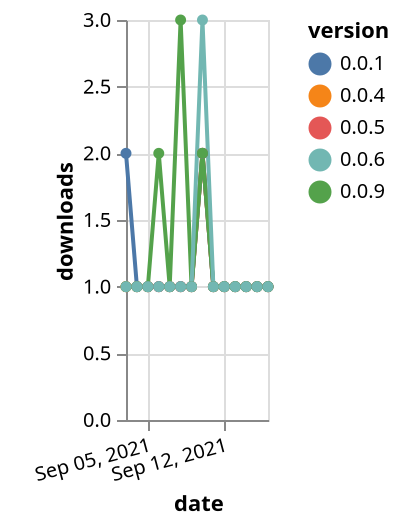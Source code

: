 {"$schema": "https://vega.github.io/schema/vega-lite/v5.json", "description": "A simple bar chart with embedded data.", "data": {"values": [{"date": "2021-09-03", "total": 149, "delta": 1, "version": "0.0.5"}, {"date": "2021-09-04", "total": 150, "delta": 1, "version": "0.0.5"}, {"date": "2021-09-05", "total": 151, "delta": 1, "version": "0.0.5"}, {"date": "2021-09-06", "total": 152, "delta": 1, "version": "0.0.5"}, {"date": "2021-09-07", "total": 153, "delta": 1, "version": "0.0.5"}, {"date": "2021-09-08", "total": 154, "delta": 1, "version": "0.0.5"}, {"date": "2021-09-09", "total": 155, "delta": 1, "version": "0.0.5"}, {"date": "2021-09-10", "total": 157, "delta": 2, "version": "0.0.5"}, {"date": "2021-09-11", "total": 158, "delta": 1, "version": "0.0.5"}, {"date": "2021-09-12", "total": 159, "delta": 1, "version": "0.0.5"}, {"date": "2021-09-13", "total": 160, "delta": 1, "version": "0.0.5"}, {"date": "2021-09-14", "total": 161, "delta": 1, "version": "0.0.5"}, {"date": "2021-09-15", "total": 162, "delta": 1, "version": "0.0.5"}, {"date": "2021-09-16", "total": 163, "delta": 1, "version": "0.0.5"}, {"date": "2021-09-03", "total": 173, "delta": 1, "version": "0.0.4"}, {"date": "2021-09-04", "total": 174, "delta": 1, "version": "0.0.4"}, {"date": "2021-09-05", "total": 175, "delta": 1, "version": "0.0.4"}, {"date": "2021-09-06", "total": 176, "delta": 1, "version": "0.0.4"}, {"date": "2021-09-07", "total": 177, "delta": 1, "version": "0.0.4"}, {"date": "2021-09-08", "total": 178, "delta": 1, "version": "0.0.4"}, {"date": "2021-09-09", "total": 179, "delta": 1, "version": "0.0.4"}, {"date": "2021-09-10", "total": 181, "delta": 2, "version": "0.0.4"}, {"date": "2021-09-11", "total": 182, "delta": 1, "version": "0.0.4"}, {"date": "2021-09-12", "total": 183, "delta": 1, "version": "0.0.4"}, {"date": "2021-09-13", "total": 184, "delta": 1, "version": "0.0.4"}, {"date": "2021-09-14", "total": 185, "delta": 1, "version": "0.0.4"}, {"date": "2021-09-15", "total": 186, "delta": 1, "version": "0.0.4"}, {"date": "2021-09-16", "total": 187, "delta": 1, "version": "0.0.4"}, {"date": "2021-09-03", "total": 190, "delta": 2, "version": "0.0.1"}, {"date": "2021-09-04", "total": 191, "delta": 1, "version": "0.0.1"}, {"date": "2021-09-05", "total": 192, "delta": 1, "version": "0.0.1"}, {"date": "2021-09-06", "total": 193, "delta": 1, "version": "0.0.1"}, {"date": "2021-09-07", "total": 194, "delta": 1, "version": "0.0.1"}, {"date": "2021-09-08", "total": 195, "delta": 1, "version": "0.0.1"}, {"date": "2021-09-09", "total": 196, "delta": 1, "version": "0.0.1"}, {"date": "2021-09-10", "total": 198, "delta": 2, "version": "0.0.1"}, {"date": "2021-09-11", "total": 199, "delta": 1, "version": "0.0.1"}, {"date": "2021-09-12", "total": 200, "delta": 1, "version": "0.0.1"}, {"date": "2021-09-13", "total": 201, "delta": 1, "version": "0.0.1"}, {"date": "2021-09-14", "total": 202, "delta": 1, "version": "0.0.1"}, {"date": "2021-09-15", "total": 203, "delta": 1, "version": "0.0.1"}, {"date": "2021-09-16", "total": 204, "delta": 1, "version": "0.0.1"}, {"date": "2021-09-03", "total": 147, "delta": 1, "version": "0.0.9"}, {"date": "2021-09-04", "total": 148, "delta": 1, "version": "0.0.9"}, {"date": "2021-09-05", "total": 149, "delta": 1, "version": "0.0.9"}, {"date": "2021-09-06", "total": 151, "delta": 2, "version": "0.0.9"}, {"date": "2021-09-07", "total": 152, "delta": 1, "version": "0.0.9"}, {"date": "2021-09-08", "total": 155, "delta": 3, "version": "0.0.9"}, {"date": "2021-09-09", "total": 156, "delta": 1, "version": "0.0.9"}, {"date": "2021-09-10", "total": 158, "delta": 2, "version": "0.0.9"}, {"date": "2021-09-11", "total": 159, "delta": 1, "version": "0.0.9"}, {"date": "2021-09-12", "total": 160, "delta": 1, "version": "0.0.9"}, {"date": "2021-09-13", "total": 161, "delta": 1, "version": "0.0.9"}, {"date": "2021-09-14", "total": 162, "delta": 1, "version": "0.0.9"}, {"date": "2021-09-15", "total": 163, "delta": 1, "version": "0.0.9"}, {"date": "2021-09-16", "total": 164, "delta": 1, "version": "0.0.9"}, {"date": "2021-09-03", "total": 204, "delta": 1, "version": "0.0.6"}, {"date": "2021-09-04", "total": 205, "delta": 1, "version": "0.0.6"}, {"date": "2021-09-05", "total": 206, "delta": 1, "version": "0.0.6"}, {"date": "2021-09-06", "total": 207, "delta": 1, "version": "0.0.6"}, {"date": "2021-09-07", "total": 208, "delta": 1, "version": "0.0.6"}, {"date": "2021-09-08", "total": 209, "delta": 1, "version": "0.0.6"}, {"date": "2021-09-09", "total": 210, "delta": 1, "version": "0.0.6"}, {"date": "2021-09-10", "total": 213, "delta": 3, "version": "0.0.6"}, {"date": "2021-09-11", "total": 214, "delta": 1, "version": "0.0.6"}, {"date": "2021-09-12", "total": 215, "delta": 1, "version": "0.0.6"}, {"date": "2021-09-13", "total": 216, "delta": 1, "version": "0.0.6"}, {"date": "2021-09-14", "total": 217, "delta": 1, "version": "0.0.6"}, {"date": "2021-09-15", "total": 218, "delta": 1, "version": "0.0.6"}, {"date": "2021-09-16", "total": 219, "delta": 1, "version": "0.0.6"}]}, "width": "container", "mark": {"type": "line", "point": {"filled": true}}, "encoding": {"x": {"field": "date", "type": "temporal", "timeUnit": "yearmonthdate", "title": "date", "axis": {"labelAngle": -15}}, "y": {"field": "delta", "type": "quantitative", "title": "downloads"}, "color": {"field": "version", "type": "nominal"}, "tooltip": {"field": "delta"}}}
